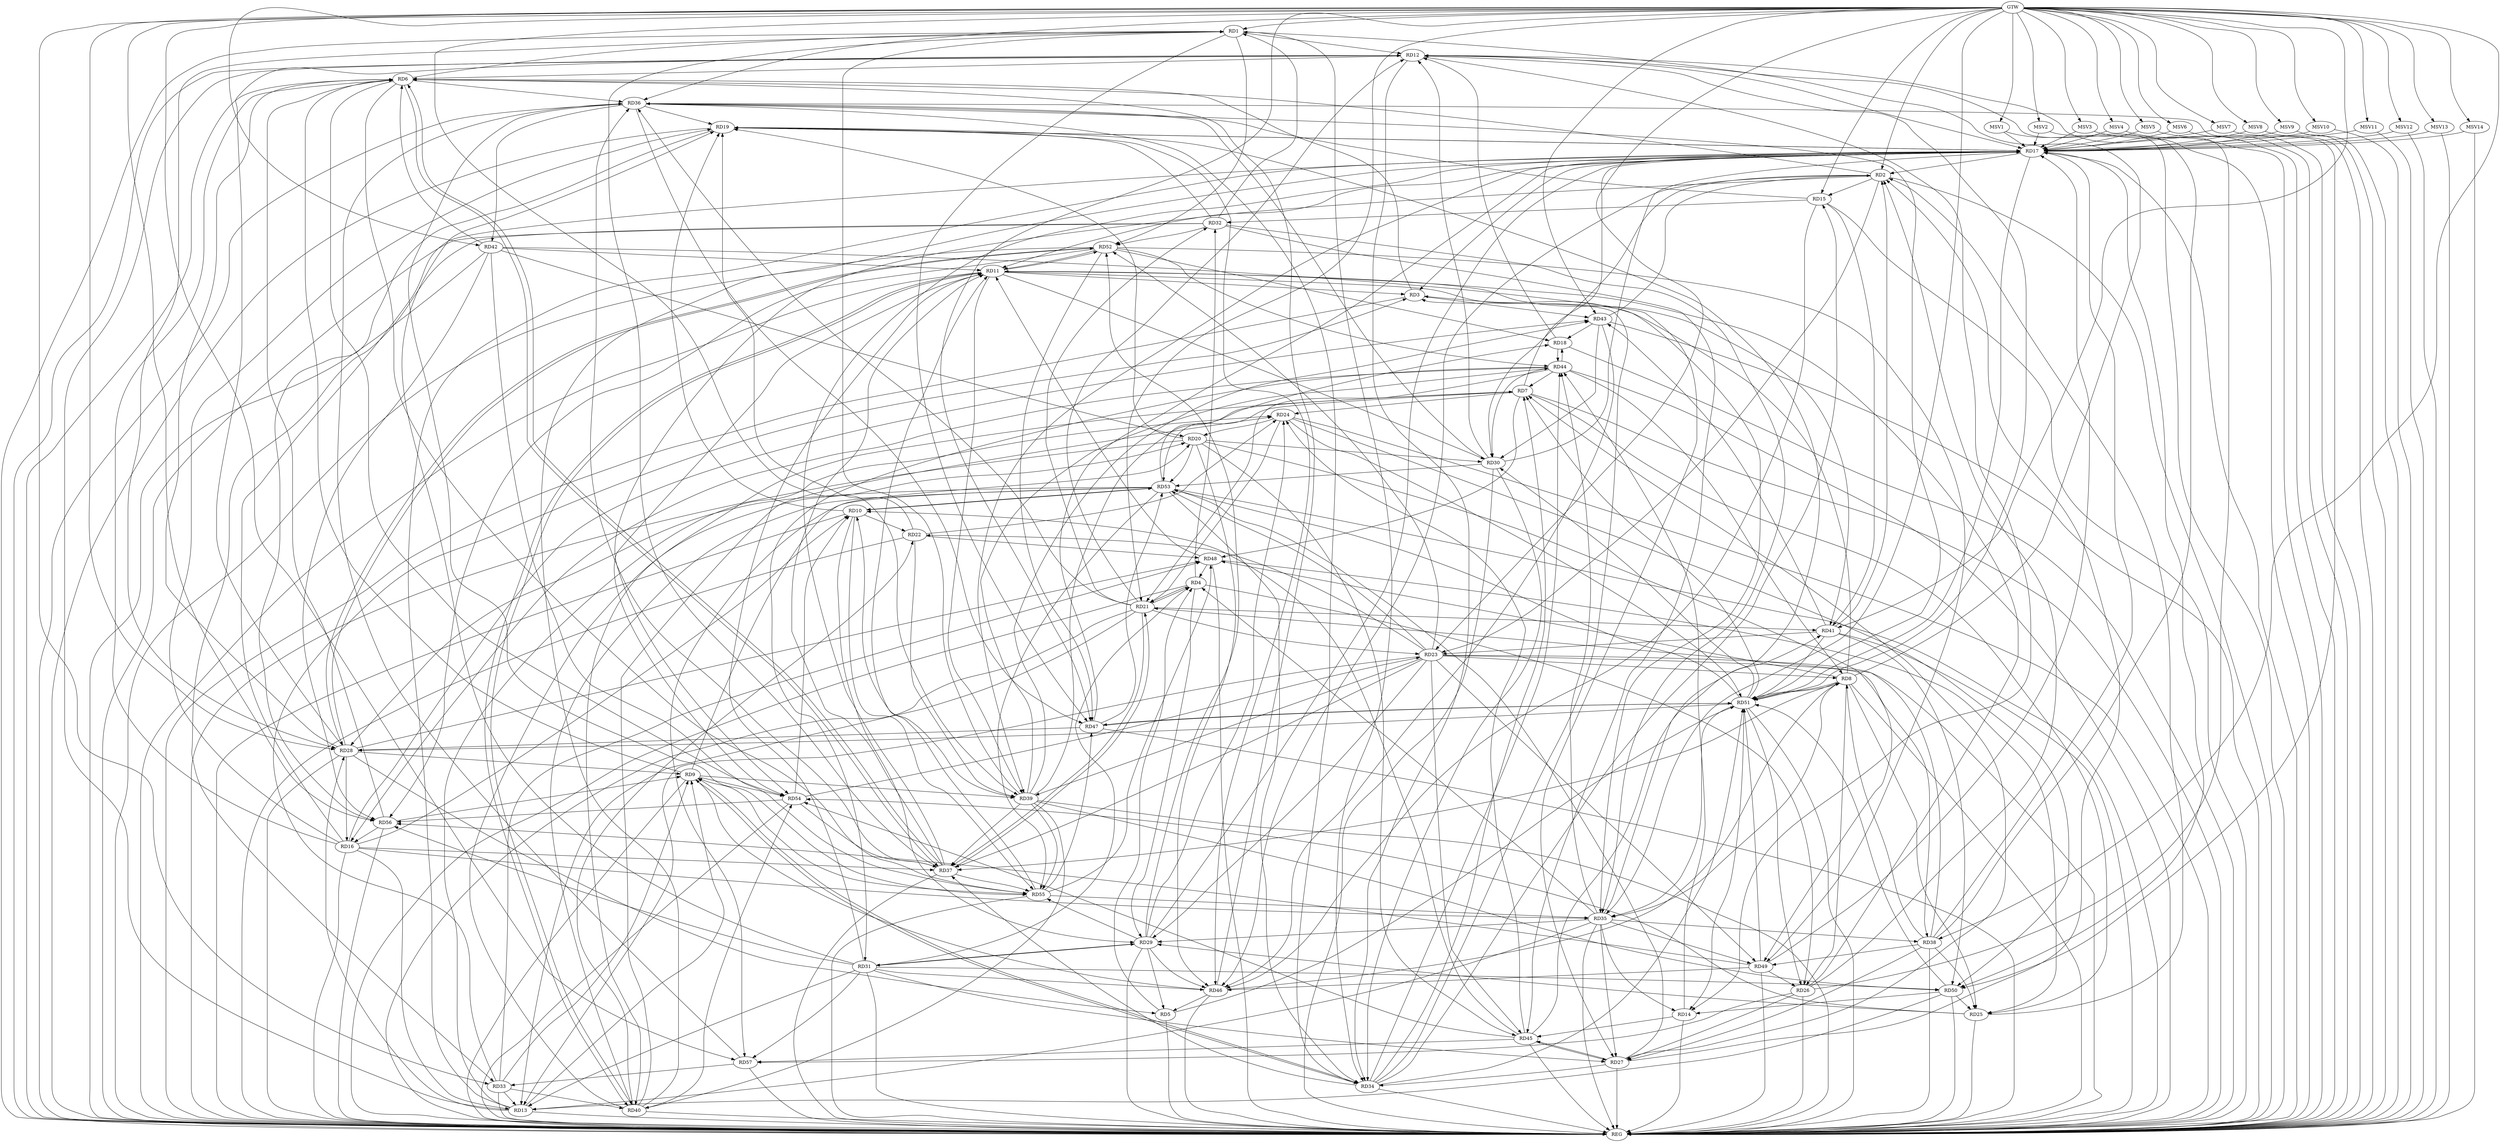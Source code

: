 strict digraph G {
  RD1 [ label="RD1" ];
  RD2 [ label="RD2" ];
  RD3 [ label="RD3" ];
  RD4 [ label="RD4" ];
  RD5 [ label="RD5" ];
  RD6 [ label="RD6" ];
  RD7 [ label="RD7" ];
  RD8 [ label="RD8" ];
  RD9 [ label="RD9" ];
  RD10 [ label="RD10" ];
  RD11 [ label="RD11" ];
  RD12 [ label="RD12" ];
  RD13 [ label="RD13" ];
  RD14 [ label="RD14" ];
  RD15 [ label="RD15" ];
  RD16 [ label="RD16" ];
  RD17 [ label="RD17" ];
  RD18 [ label="RD18" ];
  RD19 [ label="RD19" ];
  RD20 [ label="RD20" ];
  RD21 [ label="RD21" ];
  RD22 [ label="RD22" ];
  RD23 [ label="RD23" ];
  RD24 [ label="RD24" ];
  RD25 [ label="RD25" ];
  RD26 [ label="RD26" ];
  RD27 [ label="RD27" ];
  RD28 [ label="RD28" ];
  RD29 [ label="RD29" ];
  RD30 [ label="RD30" ];
  RD31 [ label="RD31" ];
  RD32 [ label="RD32" ];
  RD33 [ label="RD33" ];
  RD34 [ label="RD34" ];
  RD35 [ label="RD35" ];
  RD36 [ label="RD36" ];
  RD37 [ label="RD37" ];
  RD38 [ label="RD38" ];
  RD39 [ label="RD39" ];
  RD40 [ label="RD40" ];
  RD41 [ label="RD41" ];
  RD42 [ label="RD42" ];
  RD43 [ label="RD43" ];
  RD44 [ label="RD44" ];
  RD45 [ label="RD45" ];
  RD46 [ label="RD46" ];
  RD47 [ label="RD47" ];
  RD48 [ label="RD48" ];
  RD49 [ label="RD49" ];
  RD50 [ label="RD50" ];
  RD51 [ label="RD51" ];
  RD52 [ label="RD52" ];
  RD53 [ label="RD53" ];
  RD54 [ label="RD54" ];
  RD55 [ label="RD55" ];
  RD56 [ label="RD56" ];
  RD57 [ label="RD57" ];
  GTW [ label="GTW" ];
  REG [ label="REG" ];
  MSV1 [ label="MSV1" ];
  MSV2 [ label="MSV2" ];
  MSV3 [ label="MSV3" ];
  MSV4 [ label="MSV4" ];
  MSV5 [ label="MSV5" ];
  MSV6 [ label="MSV6" ];
  MSV7 [ label="MSV7" ];
  MSV8 [ label="MSV8" ];
  MSV9 [ label="MSV9" ];
  MSV10 [ label="MSV10" ];
  MSV11 [ label="MSV11" ];
  MSV12 [ label="MSV12" ];
  MSV13 [ label="MSV13" ];
  MSV14 [ label="MSV14" ];
  RD6 -> RD1;
  RD8 -> RD1;
  RD1 -> RD12;
  RD1 -> RD28;
  RD32 -> RD1;
  RD1 -> RD34;
  RD37 -> RD1;
  RD39 -> RD1;
  RD1 -> RD47;
  RD1 -> RD52;
  RD2 -> RD6;
  RD2 -> RD15;
  RD17 -> RD2;
  RD2 -> RD23;
  RD25 -> RD2;
  RD26 -> RD2;
  RD27 -> RD2;
  RD2 -> RD30;
  RD41 -> RD2;
  RD43 -> RD2;
  RD2 -> RD46;
  RD2 -> RD54;
  RD3 -> RD6;
  RD8 -> RD3;
  RD11 -> RD3;
  RD17 -> RD3;
  RD33 -> RD3;
  RD34 -> RD3;
  RD3 -> RD43;
  RD5 -> RD4;
  RD4 -> RD21;
  RD21 -> RD4;
  RD4 -> RD26;
  RD4 -> RD29;
  RD31 -> RD4;
  RD4 -> RD32;
  RD35 -> RD4;
  RD48 -> RD4;
  RD28 -> RD5;
  RD29 -> RD5;
  RD46 -> RD5;
  RD5 -> RD51;
  RD9 -> RD6;
  RD12 -> RD6;
  RD16 -> RD6;
  RD28 -> RD6;
  RD6 -> RD36;
  RD6 -> RD37;
  RD37 -> RD6;
  RD42 -> RD6;
  RD46 -> RD6;
  RD6 -> RD54;
  RD6 -> RD55;
  RD56 -> RD6;
  RD7 -> RD17;
  RD7 -> RD24;
  RD7 -> RD25;
  RD27 -> RD7;
  RD34 -> RD7;
  RD39 -> RD7;
  RD7 -> RD40;
  RD44 -> RD7;
  RD7 -> RD48;
  RD51 -> RD7;
  RD7 -> RD53;
  RD23 -> RD8;
  RD8 -> RD25;
  RD8 -> RD26;
  RD8 -> RD35;
  RD8 -> RD37;
  RD38 -> RD8;
  RD44 -> RD8;
  RD46 -> RD8;
  RD8 -> RD48;
  RD8 -> RD51;
  RD51 -> RD8;
  RD13 -> RD9;
  RD9 -> RD20;
  RD28 -> RD9;
  RD33 -> RD9;
  RD9 -> RD34;
  RD34 -> RD9;
  RD9 -> RD39;
  RD46 -> RD9;
  RD9 -> RD54;
  RD55 -> RD9;
  RD56 -> RD9;
  RD16 -> RD10;
  RD10 -> RD19;
  RD10 -> RD22;
  RD10 -> RD29;
  RD39 -> RD10;
  RD45 -> RD10;
  RD10 -> RD53;
  RD53 -> RD10;
  RD54 -> RD10;
  RD10 -> RD55;
  RD17 -> RD11;
  RD26 -> RD11;
  RD11 -> RD30;
  RD31 -> RD11;
  RD11 -> RD35;
  RD37 -> RD11;
  RD11 -> RD39;
  RD11 -> RD40;
  RD40 -> RD11;
  RD11 -> RD41;
  RD42 -> RD11;
  RD48 -> RD11;
  RD11 -> RD52;
  RD52 -> RD11;
  RD11 -> RD54;
  RD55 -> RD11;
  RD13 -> RD12;
  RD12 -> RD14;
  RD12 -> RD17;
  RD18 -> RD12;
  RD21 -> RD12;
  RD26 -> RD12;
  RD28 -> RD12;
  RD30 -> RD12;
  RD12 -> RD34;
  RD38 -> RD12;
  RD51 -> RD12;
  RD16 -> RD13;
  RD13 -> RD17;
  RD21 -> RD13;
  RD23 -> RD13;
  RD13 -> RD24;
  RD13 -> RD28;
  RD31 -> RD13;
  RD33 -> RD13;
  RD35 -> RD13;
  RD50 -> RD13;
  RD35 -> RD14;
  RD14 -> RD44;
  RD14 -> RD45;
  RD50 -> RD14;
  RD51 -> RD14;
  RD15 -> RD32;
  RD34 -> RD15;
  RD15 -> RD36;
  RD15 -> RD41;
  RD15 -> RD46;
  RD16 -> RD17;
  RD16 -> RD19;
  RD28 -> RD16;
  RD16 -> RD35;
  RD16 -> RD37;
  RD16 -> RD43;
  RD44 -> RD16;
  RD56 -> RD16;
  RD17 -> RD19;
  RD19 -> RD17;
  RD29 -> RD17;
  RD30 -> RD17;
  RD37 -> RD17;
  RD38 -> RD17;
  RD17 -> RD39;
  RD40 -> RD17;
  RD47 -> RD17;
  RD49 -> RD17;
  RD17 -> RD50;
  RD17 -> RD51;
  RD43 -> RD18;
  RD18 -> RD44;
  RD44 -> RD18;
  RD52 -> RD18;
  RD53 -> RD18;
  RD20 -> RD19;
  RD22 -> RD19;
  RD31 -> RD19;
  RD32 -> RD19;
  RD35 -> RD19;
  RD36 -> RD19;
  RD19 -> RD46;
  RD19 -> RD56;
  RD24 -> RD20;
  RD20 -> RD30;
  RD40 -> RD20;
  RD42 -> RD20;
  RD20 -> RD45;
  RD20 -> RD46;
  RD20 -> RD49;
  RD20 -> RD53;
  RD21 -> RD23;
  RD24 -> RD21;
  RD21 -> RD32;
  RD21 -> RD36;
  RD21 -> RD37;
  RD37 -> RD21;
  RD38 -> RD21;
  RD21 -> RD41;
  RD44 -> RD21;
  RD23 -> RD22;
  RD22 -> RD24;
  RD22 -> RD39;
  RD40 -> RD22;
  RD22 -> RD48;
  RD23 -> RD29;
  RD23 -> RD37;
  RD23 -> RD38;
  RD23 -> RD39;
  RD41 -> RD23;
  RD23 -> RD45;
  RD23 -> RD49;
  RD23 -> RD52;
  RD23 -> RD53;
  RD54 -> RD23;
  RD29 -> RD24;
  RD40 -> RD24;
  RD45 -> RD24;
  RD24 -> RD50;
  RD24 -> RD51;
  RD25 -> RD29;
  RD38 -> RD25;
  RD48 -> RD25;
  RD50 -> RD25;
  RD25 -> RD54;
  RD26 -> RD27;
  RD49 -> RD26;
  RD51 -> RD26;
  RD26 -> RD57;
  RD31 -> RD27;
  RD27 -> RD34;
  RD35 -> RD27;
  RD38 -> RD27;
  RD42 -> RD27;
  RD27 -> RD45;
  RD45 -> RD27;
  RD27 -> RD53;
  RD47 -> RD28;
  RD28 -> RD48;
  RD51 -> RD28;
  RD28 -> RD52;
  RD52 -> RD28;
  RD53 -> RD28;
  RD29 -> RD31;
  RD31 -> RD29;
  RD35 -> RD29;
  RD29 -> RD46;
  RD29 -> RD52;
  RD29 -> RD55;
  RD30 -> RD34;
  RD30 -> RD36;
  RD43 -> RD30;
  RD44 -> RD30;
  RD51 -> RD30;
  RD30 -> RD53;
  RD44 -> RD31;
  RD31 -> RD46;
  RD31 -> RD50;
  RD31 -> RD56;
  RD31 -> RD57;
  RD32 -> RD33;
  RD32 -> RD35;
  RD32 -> RD45;
  RD32 -> RD52;
  RD33 -> RD40;
  RD33 -> RD48;
  RD57 -> RD33;
  RD36 -> RD34;
  RD34 -> RD37;
  RD34 -> RD44;
  RD34 -> RD51;
  RD53 -> RD34;
  RD35 -> RD38;
  RD35 -> RD44;
  RD35 -> RD49;
  RD51 -> RD35;
  RD55 -> RD35;
  RD37 -> RD36;
  RD36 -> RD42;
  RD36 -> RD47;
  RD36 -> RD50;
  RD36 -> RD51;
  RD36 -> RD55;
  RD57 -> RD36;
  RD39 -> RD37;
  RD54 -> RD37;
  RD37 -> RD55;
  RD38 -> RD49;
  RD39 -> RD40;
  RD39 -> RD43;
  RD39 -> RD44;
  RD39 -> RD50;
  RD39 -> RD55;
  RD53 -> RD40;
  RD40 -> RD54;
  RD41 -> RD43;
  RD45 -> RD41;
  RD41 -> RD50;
  RD41 -> RD51;
  RD42 -> RD55;
  RD42 -> RD56;
  RD43 -> RD46;
  RD52 -> RD44;
  RD45 -> RD54;
  RD45 -> RD57;
  RD49 -> RD46;
  RD47 -> RD51;
  RD51 -> RD47;
  RD52 -> RD47;
  RD47 -> RD53;
  RD55 -> RD47;
  RD55 -> RD48;
  RD49 -> RD51;
  RD52 -> RD49;
  RD49 -> RD56;
  RD50 -> RD51;
  RD51 -> RD53;
  RD52 -> RD56;
  RD53 -> RD55;
  RD53 -> RD57;
  RD54 -> RD56;
  GTW -> RD38;
  GTW -> RD42;
  GTW -> RD36;
  GTW -> RD39;
  GTW -> RD23;
  GTW -> RD56;
  GTW -> RD28;
  GTW -> RD41;
  GTW -> RD35;
  GTW -> RD47;
  GTW -> RD57;
  GTW -> RD1;
  GTW -> RD15;
  GTW -> RD21;
  GTW -> RD33;
  GTW -> RD2;
  GTW -> RD43;
  RD1 -> REG;
  RD2 -> REG;
  RD3 -> REG;
  RD4 -> REG;
  RD5 -> REG;
  RD6 -> REG;
  RD7 -> REG;
  RD8 -> REG;
  RD9 -> REG;
  RD10 -> REG;
  RD11 -> REG;
  RD12 -> REG;
  RD13 -> REG;
  RD14 -> REG;
  RD15 -> REG;
  RD16 -> REG;
  RD17 -> REG;
  RD18 -> REG;
  RD19 -> REG;
  RD20 -> REG;
  RD21 -> REG;
  RD22 -> REG;
  RD23 -> REG;
  RD24 -> REG;
  RD25 -> REG;
  RD26 -> REG;
  RD27 -> REG;
  RD28 -> REG;
  RD29 -> REG;
  RD30 -> REG;
  RD31 -> REG;
  RD32 -> REG;
  RD33 -> REG;
  RD34 -> REG;
  RD35 -> REG;
  RD36 -> REG;
  RD37 -> REG;
  RD38 -> REG;
  RD39 -> REG;
  RD40 -> REG;
  RD41 -> REG;
  RD42 -> REG;
  RD43 -> REG;
  RD44 -> REG;
  RD45 -> REG;
  RD46 -> REG;
  RD47 -> REG;
  RD48 -> REG;
  RD49 -> REG;
  RD50 -> REG;
  RD51 -> REG;
  RD52 -> REG;
  RD53 -> REG;
  RD54 -> REG;
  RD55 -> REG;
  RD56 -> REG;
  RD57 -> REG;
  MSV1 -> RD17;
  MSV2 -> RD17;
  MSV3 -> RD17;
  MSV4 -> RD17;
  GTW -> MSV1;
  MSV1 -> REG;
  GTW -> MSV2;
  MSV2 -> REG;
  GTW -> MSV3;
  MSV3 -> REG;
  GTW -> MSV4;
  MSV4 -> REG;
  MSV5 -> RD17;
  MSV6 -> RD17;
  MSV7 -> RD17;
  GTW -> MSV5;
  MSV5 -> REG;
  GTW -> MSV6;
  MSV6 -> REG;
  GTW -> MSV7;
  MSV7 -> REG;
  MSV8 -> RD17;
  GTW -> MSV8;
  MSV8 -> REG;
  MSV9 -> RD17;
  GTW -> MSV9;
  MSV9 -> REG;
  MSV10 -> RD17;
  GTW -> MSV10;
  MSV10 -> REG;
  MSV11 -> RD17;
  MSV12 -> RD17;
  GTW -> MSV11;
  MSV11 -> REG;
  GTW -> MSV12;
  MSV12 -> REG;
  MSV13 -> RD17;
  MSV14 -> RD17;
  GTW -> MSV13;
  MSV13 -> REG;
  GTW -> MSV14;
  MSV14 -> REG;
}

